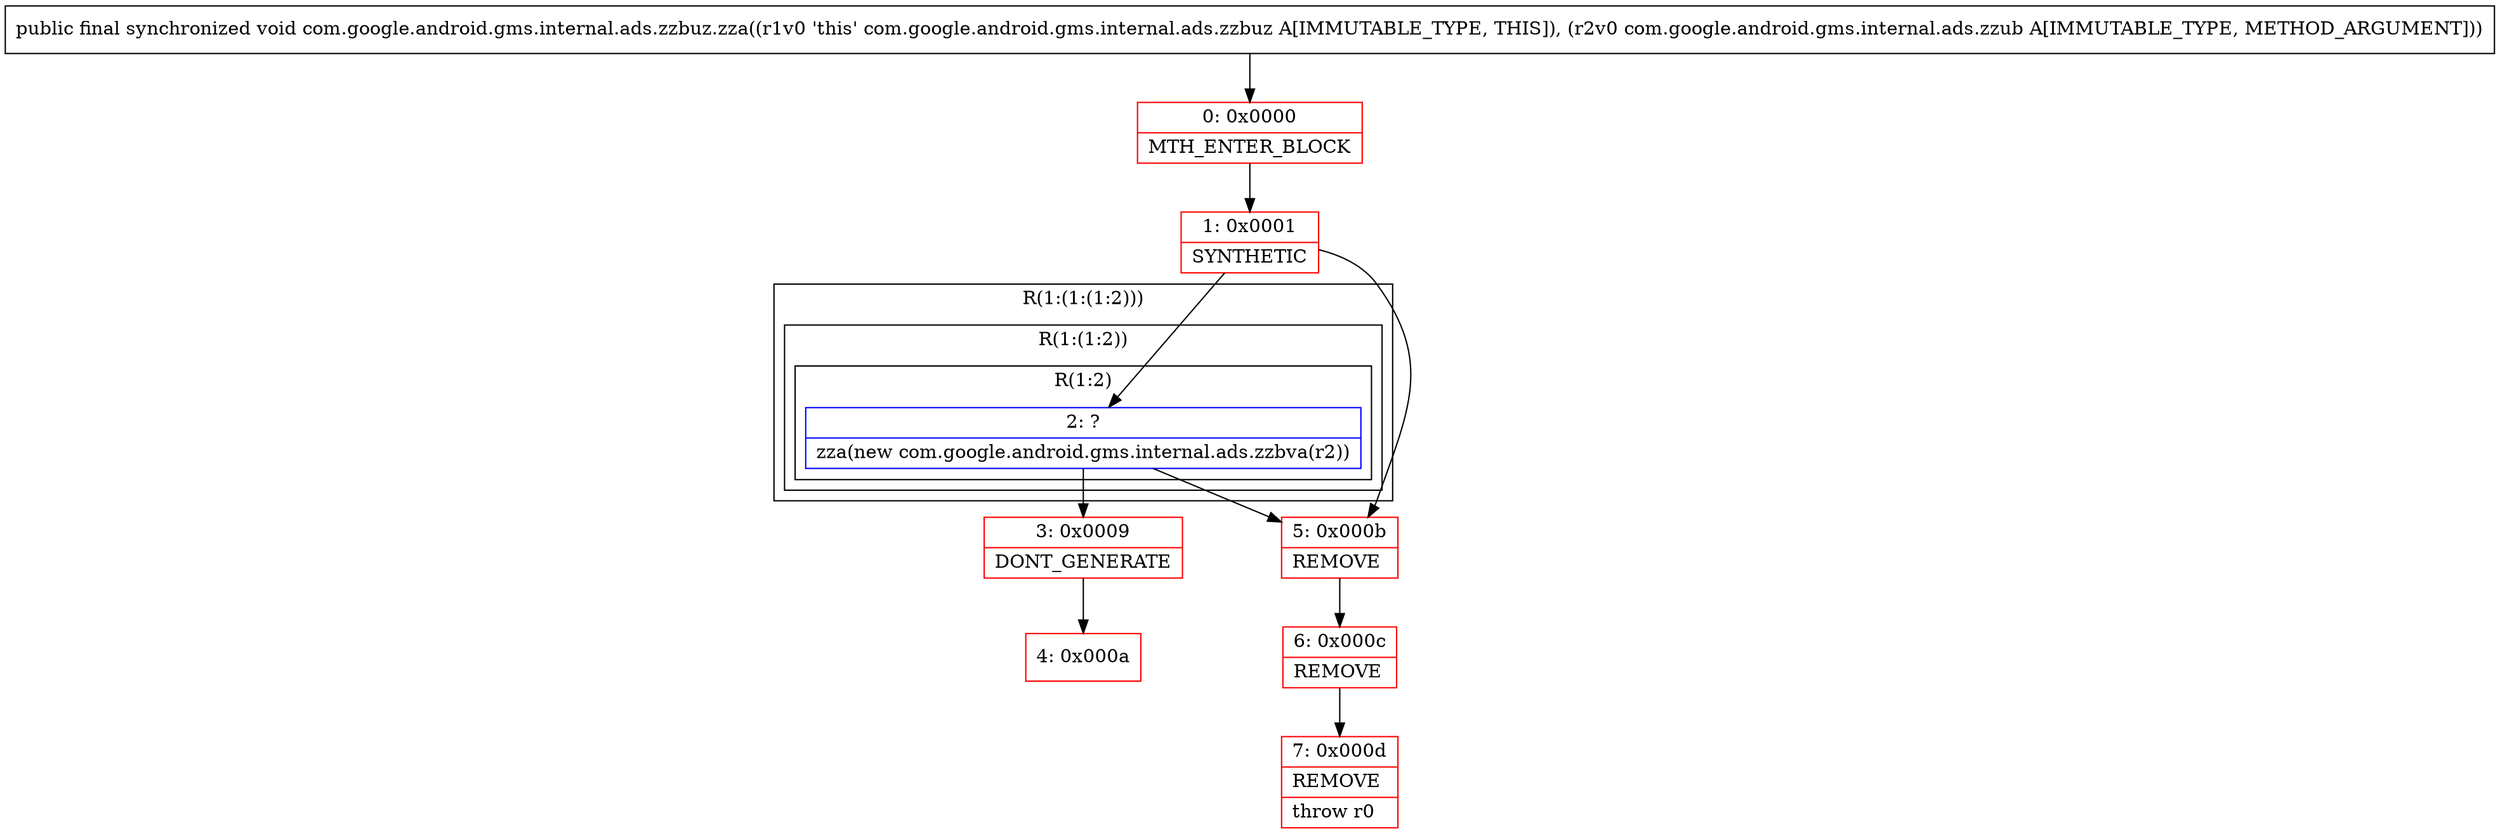 digraph "CFG forcom.google.android.gms.internal.ads.zzbuz.zza(Lcom\/google\/android\/gms\/internal\/ads\/zzub;)V" {
subgraph cluster_Region_954773781 {
label = "R(1:(1:(1:2)))";
node [shape=record,color=blue];
subgraph cluster_Region_499247010 {
label = "R(1:(1:2))";
node [shape=record,color=blue];
subgraph cluster_Region_1644830200 {
label = "R(1:2)";
node [shape=record,color=blue];
Node_2 [shape=record,label="{2\:\ ?|zza(new com.google.android.gms.internal.ads.zzbva(r2))\l}"];
}
}
}
Node_0 [shape=record,color=red,label="{0\:\ 0x0000|MTH_ENTER_BLOCK\l}"];
Node_1 [shape=record,color=red,label="{1\:\ 0x0001|SYNTHETIC\l}"];
Node_3 [shape=record,color=red,label="{3\:\ 0x0009|DONT_GENERATE\l}"];
Node_4 [shape=record,color=red,label="{4\:\ 0x000a}"];
Node_5 [shape=record,color=red,label="{5\:\ 0x000b|REMOVE\l}"];
Node_6 [shape=record,color=red,label="{6\:\ 0x000c|REMOVE\l}"];
Node_7 [shape=record,color=red,label="{7\:\ 0x000d|REMOVE\l|throw r0\l}"];
MethodNode[shape=record,label="{public final synchronized void com.google.android.gms.internal.ads.zzbuz.zza((r1v0 'this' com.google.android.gms.internal.ads.zzbuz A[IMMUTABLE_TYPE, THIS]), (r2v0 com.google.android.gms.internal.ads.zzub A[IMMUTABLE_TYPE, METHOD_ARGUMENT])) }"];
MethodNode -> Node_0;
Node_2 -> Node_3;
Node_2 -> Node_5;
Node_0 -> Node_1;
Node_1 -> Node_2;
Node_1 -> Node_5;
Node_3 -> Node_4;
Node_5 -> Node_6;
Node_6 -> Node_7;
}

